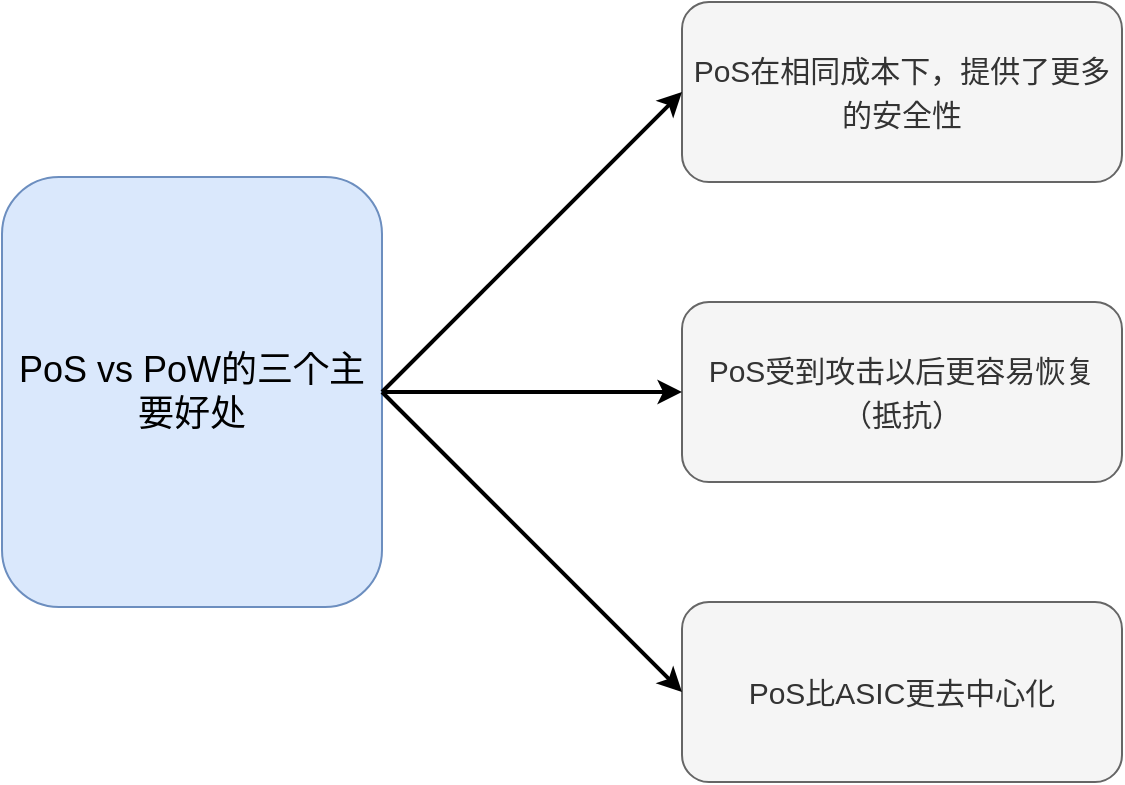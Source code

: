 <mxfile version="20.2.7" type="github">
  <diagram id="xxtpA-ApIvmEhpQi7K85" name="Page-1">
    <mxGraphModel dx="1018" dy="659" grid="1" gridSize="10" guides="1" tooltips="1" connect="1" arrows="1" fold="1" page="1" pageScale="1" pageWidth="850" pageHeight="1100" math="0" shadow="0">
      <root>
        <mxCell id="0" />
        <mxCell id="1" parent="0" />
        <mxCell id="DyJLGWHGzmqQWYeSiuKX-1" value="&lt;font style=&quot;font-size: 18px;&quot;&gt;PoS vs PoW的三个主要好处&lt;/font&gt;" style="rounded=1;whiteSpace=wrap;html=1;fillColor=#dae8fc;strokeColor=#6c8ebf;" parent="1" vertex="1">
          <mxGeometry x="90" y="217.5" width="190" height="215" as="geometry" />
        </mxCell>
        <mxCell id="DyJLGWHGzmqQWYeSiuKX-2" value="&lt;font style=&quot;font-size: 15px;&quot;&gt;PoS在相同成本下，提供了更多的安全性&lt;/font&gt;" style="rounded=1;whiteSpace=wrap;html=1;fontSize=18;fillColor=#f5f5f5;strokeColor=#666666;fontColor=#333333;" parent="1" vertex="1">
          <mxGeometry x="430" y="130" width="220" height="90" as="geometry" />
        </mxCell>
        <mxCell id="DyJLGWHGzmqQWYeSiuKX-3" value="&lt;font style=&quot;font-size: 15px;&quot;&gt;PoS受到攻击以后更容易恢复（抵抗）&lt;/font&gt;" style="rounded=1;whiteSpace=wrap;html=1;fontSize=18;fillColor=#f5f5f5;strokeColor=#666666;fontColor=#333333;" parent="1" vertex="1">
          <mxGeometry x="430" y="280" width="220" height="90" as="geometry" />
        </mxCell>
        <mxCell id="DyJLGWHGzmqQWYeSiuKX-4" value="&lt;font style=&quot;font-size: 15px;&quot;&gt;PoS比ASIC更去中心化&lt;/font&gt;" style="rounded=1;whiteSpace=wrap;html=1;fontSize=18;fillColor=#f5f5f5;strokeColor=#666666;fontColor=#333333;" parent="1" vertex="1">
          <mxGeometry x="430" y="430" width="220" height="90" as="geometry" />
        </mxCell>
        <mxCell id="DyJLGWHGzmqQWYeSiuKX-5" value="" style="endArrow=classic;html=1;rounded=0;fontSize=15;exitX=1;exitY=0.5;exitDx=0;exitDy=0;strokeWidth=2;entryX=0;entryY=0.5;entryDx=0;entryDy=0;" parent="1" source="DyJLGWHGzmqQWYeSiuKX-1" target="DyJLGWHGzmqQWYeSiuKX-2" edge="1">
          <mxGeometry width="50" height="50" relative="1" as="geometry">
            <mxPoint x="400" y="350" as="sourcePoint" />
            <mxPoint x="450" y="300" as="targetPoint" />
          </mxGeometry>
        </mxCell>
        <mxCell id="DyJLGWHGzmqQWYeSiuKX-7" value="" style="endArrow=classic;html=1;rounded=0;fontSize=15;exitX=1;exitY=0.5;exitDx=0;exitDy=0;strokeWidth=2;entryX=0;entryY=0.5;entryDx=0;entryDy=0;" parent="1" source="DyJLGWHGzmqQWYeSiuKX-1" target="DyJLGWHGzmqQWYeSiuKX-3" edge="1">
          <mxGeometry width="50" height="50" relative="1" as="geometry">
            <mxPoint x="300" y="335" as="sourcePoint" />
            <mxPoint x="440" y="185" as="targetPoint" />
          </mxGeometry>
        </mxCell>
        <mxCell id="DyJLGWHGzmqQWYeSiuKX-8" value="" style="endArrow=classic;html=1;rounded=0;fontSize=15;exitX=1;exitY=0.5;exitDx=0;exitDy=0;strokeWidth=2;entryX=0;entryY=0.5;entryDx=0;entryDy=0;" parent="1" source="DyJLGWHGzmqQWYeSiuKX-1" target="DyJLGWHGzmqQWYeSiuKX-4" edge="1">
          <mxGeometry width="50" height="50" relative="1" as="geometry">
            <mxPoint x="300" y="335" as="sourcePoint" />
            <mxPoint x="440" y="335" as="targetPoint" />
          </mxGeometry>
        </mxCell>
      </root>
    </mxGraphModel>
  </diagram>
</mxfile>
